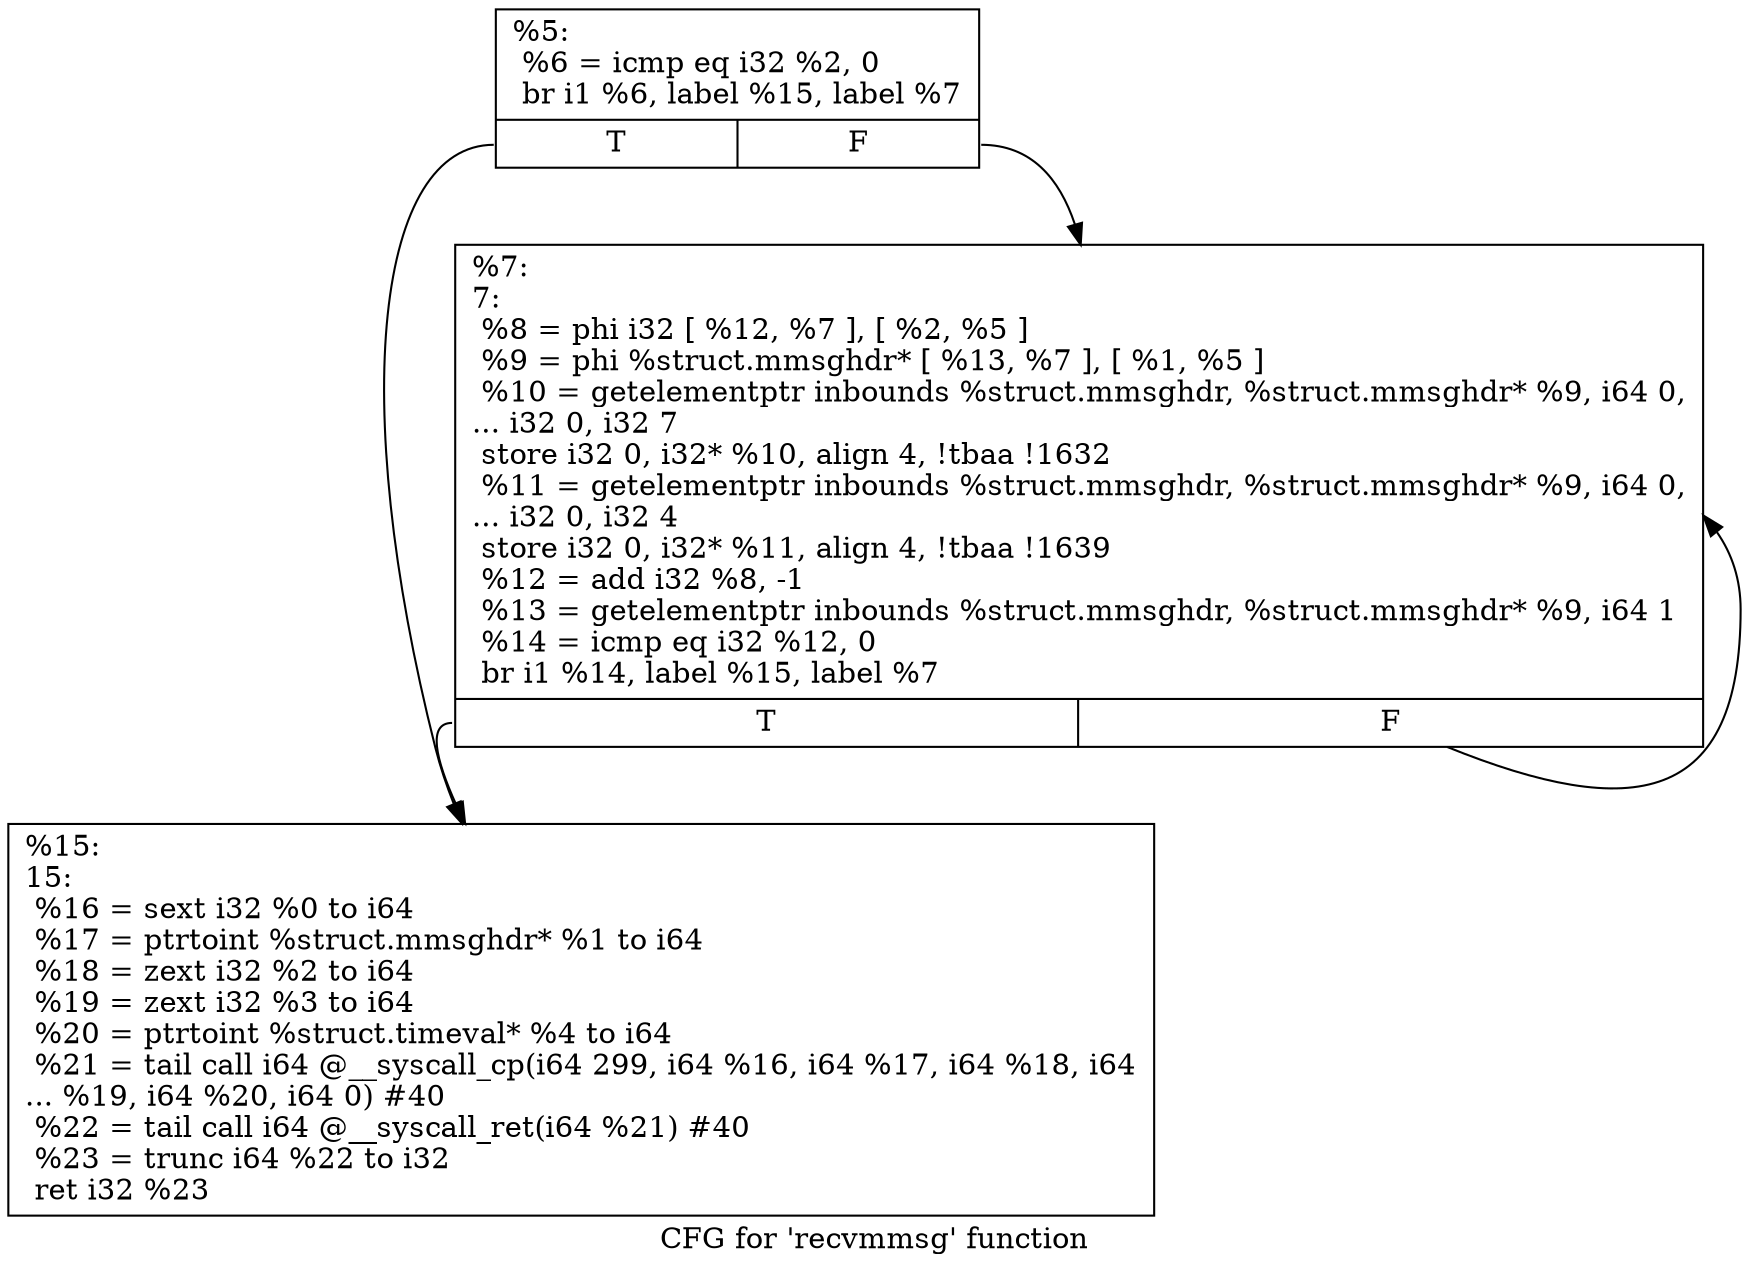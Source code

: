 digraph "CFG for 'recvmmsg' function" {
	label="CFG for 'recvmmsg' function";

	Node0x19daac0 [shape=record,label="{%5:\l  %6 = icmp eq i32 %2, 0\l  br i1 %6, label %15, label %7\l|{<s0>T|<s1>F}}"];
	Node0x19daac0:s0 -> Node0x19dab60;
	Node0x19daac0:s1 -> Node0x19dab10;
	Node0x19dab10 [shape=record,label="{%7:\l7:                                                \l  %8 = phi i32 [ %12, %7 ], [ %2, %5 ]\l  %9 = phi %struct.mmsghdr* [ %13, %7 ], [ %1, %5 ]\l  %10 = getelementptr inbounds %struct.mmsghdr, %struct.mmsghdr* %9, i64 0,\l... i32 0, i32 7\l  store i32 0, i32* %10, align 4, !tbaa !1632\l  %11 = getelementptr inbounds %struct.mmsghdr, %struct.mmsghdr* %9, i64 0,\l... i32 0, i32 4\l  store i32 0, i32* %11, align 4, !tbaa !1639\l  %12 = add i32 %8, -1\l  %13 = getelementptr inbounds %struct.mmsghdr, %struct.mmsghdr* %9, i64 1\l  %14 = icmp eq i32 %12, 0\l  br i1 %14, label %15, label %7\l|{<s0>T|<s1>F}}"];
	Node0x19dab10:s0 -> Node0x19dab60;
	Node0x19dab10:s1 -> Node0x19dab10;
	Node0x19dab60 [shape=record,label="{%15:\l15:                                               \l  %16 = sext i32 %0 to i64\l  %17 = ptrtoint %struct.mmsghdr* %1 to i64\l  %18 = zext i32 %2 to i64\l  %19 = zext i32 %3 to i64\l  %20 = ptrtoint %struct.timeval* %4 to i64\l  %21 = tail call i64 @__syscall_cp(i64 299, i64 %16, i64 %17, i64 %18, i64\l... %19, i64 %20, i64 0) #40\l  %22 = tail call i64 @__syscall_ret(i64 %21) #40\l  %23 = trunc i64 %22 to i32\l  ret i32 %23\l}"];
}
